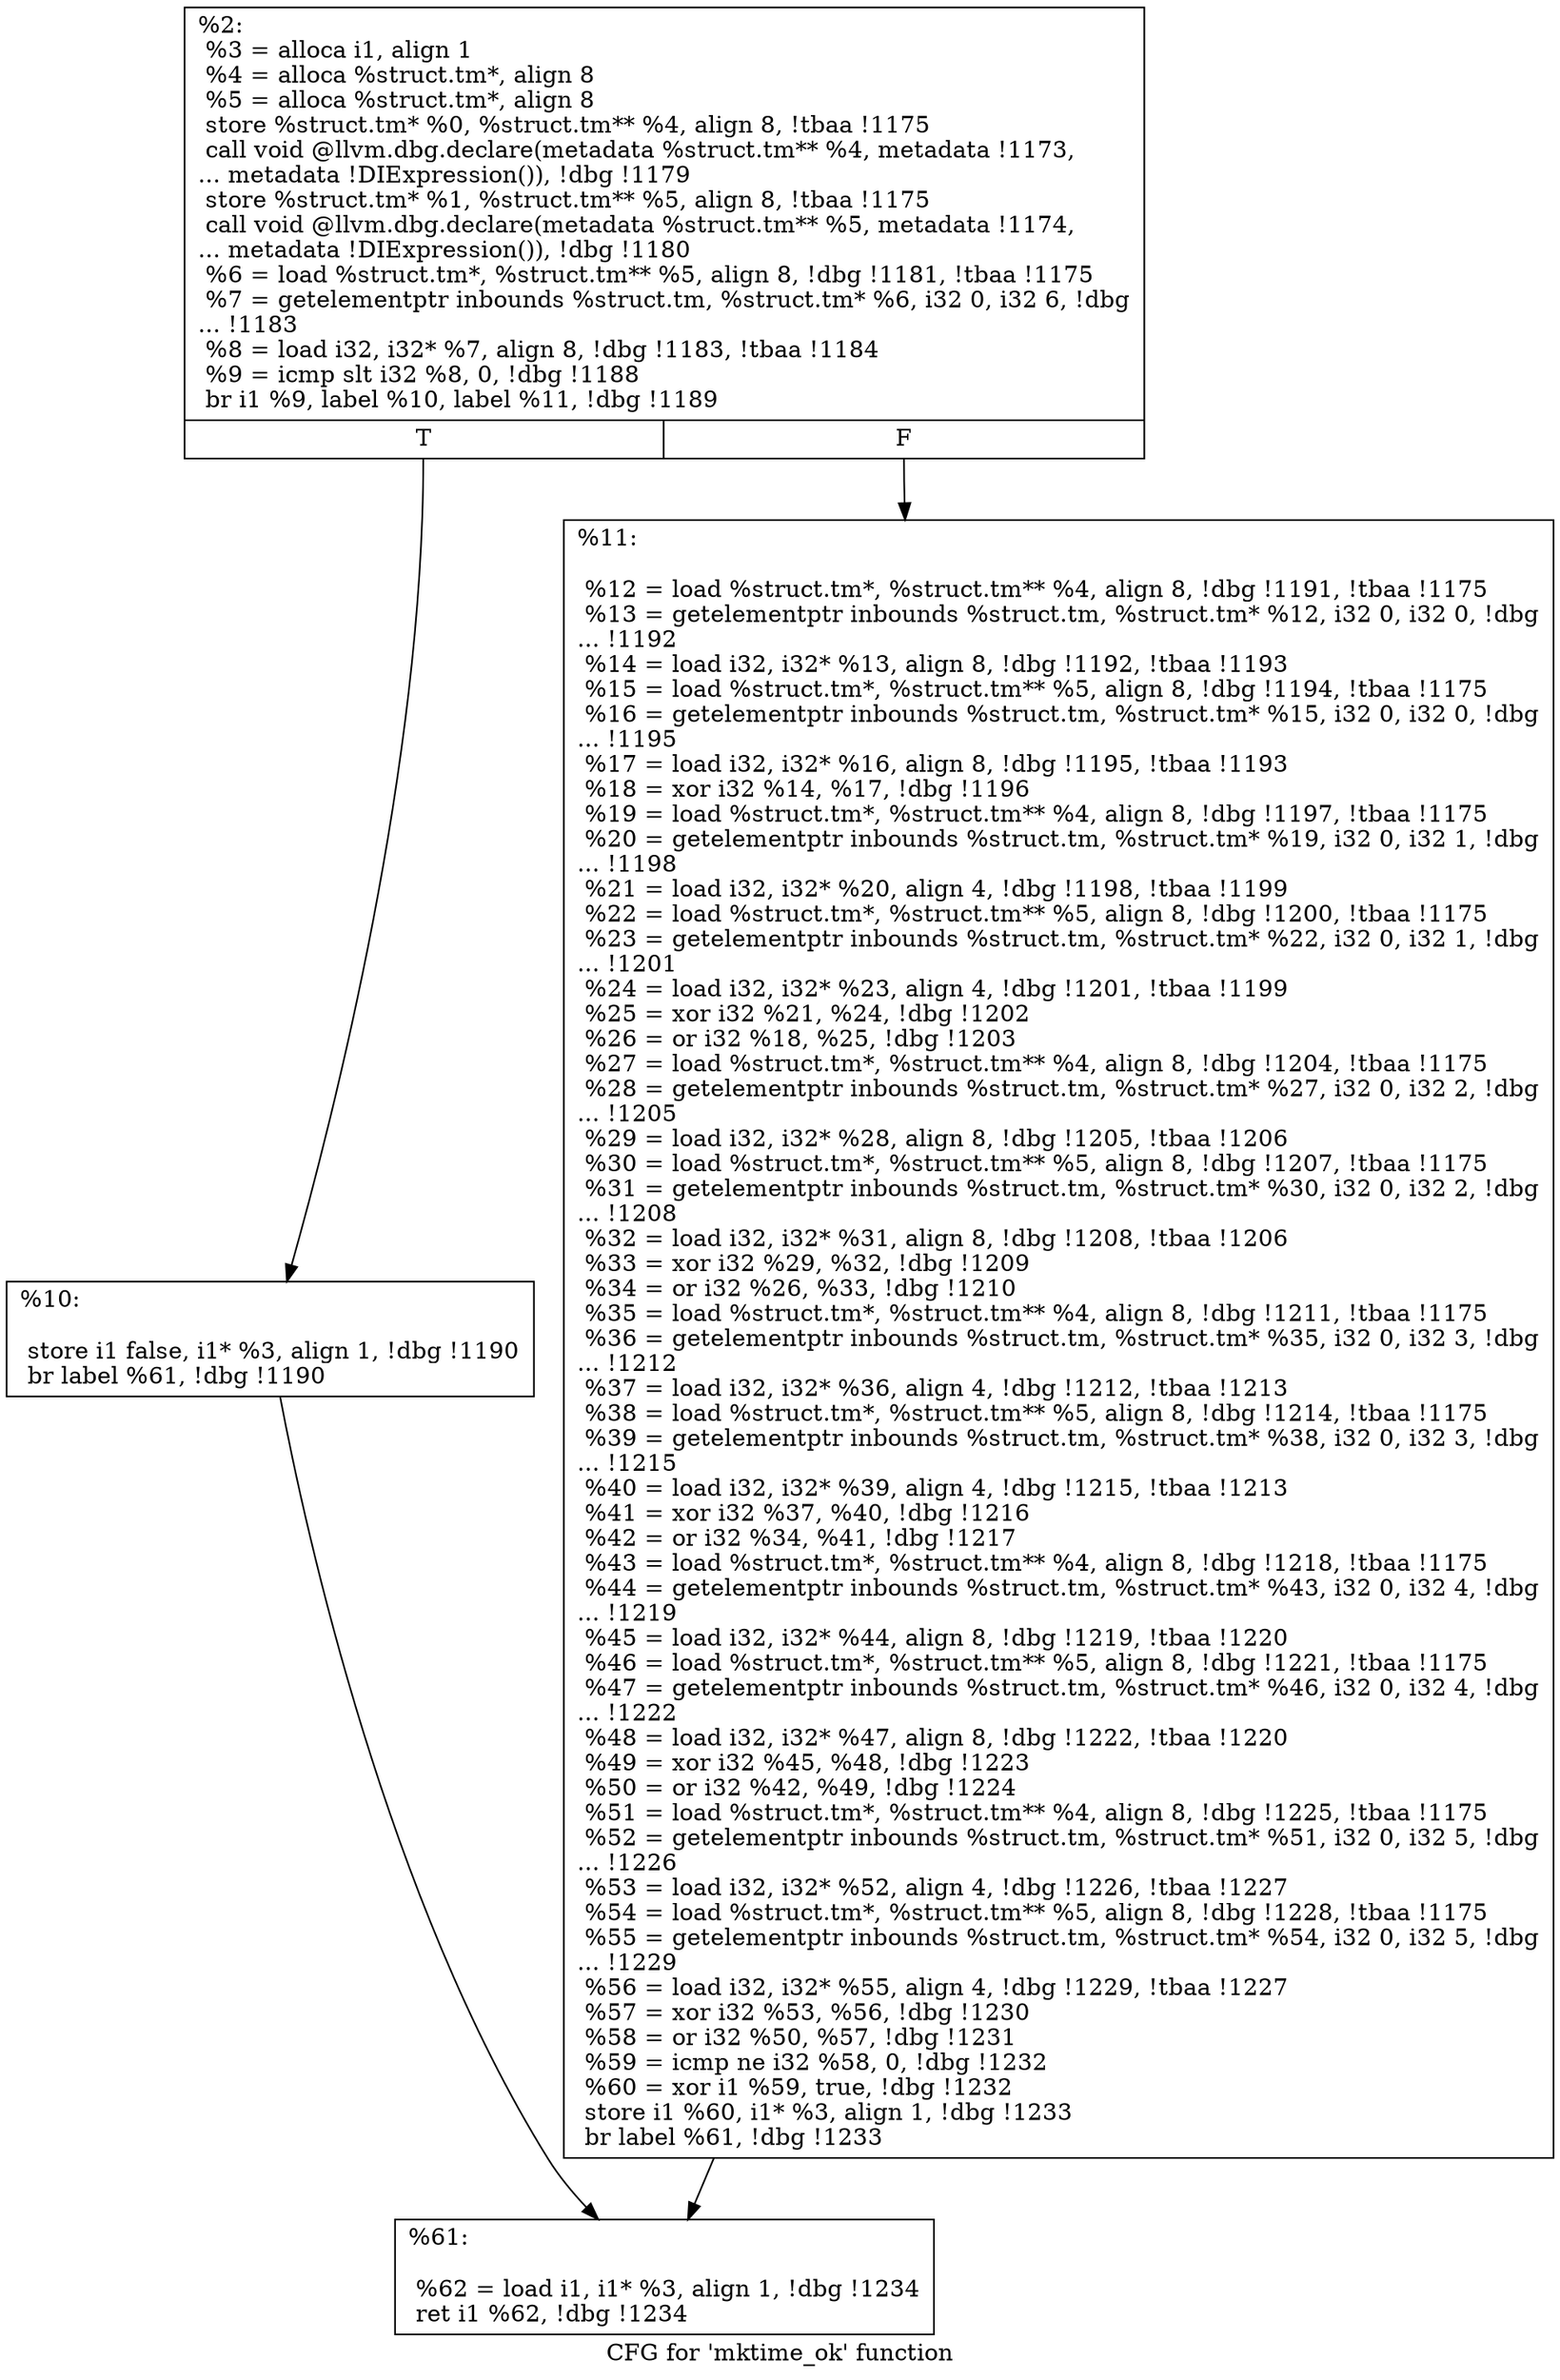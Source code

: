 digraph "CFG for 'mktime_ok' function" {
	label="CFG for 'mktime_ok' function";

	Node0x1deef50 [shape=record,label="{%2:\l  %3 = alloca i1, align 1\l  %4 = alloca %struct.tm*, align 8\l  %5 = alloca %struct.tm*, align 8\l  store %struct.tm* %0, %struct.tm** %4, align 8, !tbaa !1175\l  call void @llvm.dbg.declare(metadata %struct.tm** %4, metadata !1173,\l... metadata !DIExpression()), !dbg !1179\l  store %struct.tm* %1, %struct.tm** %5, align 8, !tbaa !1175\l  call void @llvm.dbg.declare(metadata %struct.tm** %5, metadata !1174,\l... metadata !DIExpression()), !dbg !1180\l  %6 = load %struct.tm*, %struct.tm** %5, align 8, !dbg !1181, !tbaa !1175\l  %7 = getelementptr inbounds %struct.tm, %struct.tm* %6, i32 0, i32 6, !dbg\l... !1183\l  %8 = load i32, i32* %7, align 8, !dbg !1183, !tbaa !1184\l  %9 = icmp slt i32 %8, 0, !dbg !1188\l  br i1 %9, label %10, label %11, !dbg !1189\l|{<s0>T|<s1>F}}"];
	Node0x1deef50:s0 -> Node0x1df02e0;
	Node0x1deef50:s1 -> Node0x1df0330;
	Node0x1df02e0 [shape=record,label="{%10:\l\l  store i1 false, i1* %3, align 1, !dbg !1190\l  br label %61, !dbg !1190\l}"];
	Node0x1df02e0 -> Node0x1df0380;
	Node0x1df0330 [shape=record,label="{%11:\l\l  %12 = load %struct.tm*, %struct.tm** %4, align 8, !dbg !1191, !tbaa !1175\l  %13 = getelementptr inbounds %struct.tm, %struct.tm* %12, i32 0, i32 0, !dbg\l... !1192\l  %14 = load i32, i32* %13, align 8, !dbg !1192, !tbaa !1193\l  %15 = load %struct.tm*, %struct.tm** %5, align 8, !dbg !1194, !tbaa !1175\l  %16 = getelementptr inbounds %struct.tm, %struct.tm* %15, i32 0, i32 0, !dbg\l... !1195\l  %17 = load i32, i32* %16, align 8, !dbg !1195, !tbaa !1193\l  %18 = xor i32 %14, %17, !dbg !1196\l  %19 = load %struct.tm*, %struct.tm** %4, align 8, !dbg !1197, !tbaa !1175\l  %20 = getelementptr inbounds %struct.tm, %struct.tm* %19, i32 0, i32 1, !dbg\l... !1198\l  %21 = load i32, i32* %20, align 4, !dbg !1198, !tbaa !1199\l  %22 = load %struct.tm*, %struct.tm** %5, align 8, !dbg !1200, !tbaa !1175\l  %23 = getelementptr inbounds %struct.tm, %struct.tm* %22, i32 0, i32 1, !dbg\l... !1201\l  %24 = load i32, i32* %23, align 4, !dbg !1201, !tbaa !1199\l  %25 = xor i32 %21, %24, !dbg !1202\l  %26 = or i32 %18, %25, !dbg !1203\l  %27 = load %struct.tm*, %struct.tm** %4, align 8, !dbg !1204, !tbaa !1175\l  %28 = getelementptr inbounds %struct.tm, %struct.tm* %27, i32 0, i32 2, !dbg\l... !1205\l  %29 = load i32, i32* %28, align 8, !dbg !1205, !tbaa !1206\l  %30 = load %struct.tm*, %struct.tm** %5, align 8, !dbg !1207, !tbaa !1175\l  %31 = getelementptr inbounds %struct.tm, %struct.tm* %30, i32 0, i32 2, !dbg\l... !1208\l  %32 = load i32, i32* %31, align 8, !dbg !1208, !tbaa !1206\l  %33 = xor i32 %29, %32, !dbg !1209\l  %34 = or i32 %26, %33, !dbg !1210\l  %35 = load %struct.tm*, %struct.tm** %4, align 8, !dbg !1211, !tbaa !1175\l  %36 = getelementptr inbounds %struct.tm, %struct.tm* %35, i32 0, i32 3, !dbg\l... !1212\l  %37 = load i32, i32* %36, align 4, !dbg !1212, !tbaa !1213\l  %38 = load %struct.tm*, %struct.tm** %5, align 8, !dbg !1214, !tbaa !1175\l  %39 = getelementptr inbounds %struct.tm, %struct.tm* %38, i32 0, i32 3, !dbg\l... !1215\l  %40 = load i32, i32* %39, align 4, !dbg !1215, !tbaa !1213\l  %41 = xor i32 %37, %40, !dbg !1216\l  %42 = or i32 %34, %41, !dbg !1217\l  %43 = load %struct.tm*, %struct.tm** %4, align 8, !dbg !1218, !tbaa !1175\l  %44 = getelementptr inbounds %struct.tm, %struct.tm* %43, i32 0, i32 4, !dbg\l... !1219\l  %45 = load i32, i32* %44, align 8, !dbg !1219, !tbaa !1220\l  %46 = load %struct.tm*, %struct.tm** %5, align 8, !dbg !1221, !tbaa !1175\l  %47 = getelementptr inbounds %struct.tm, %struct.tm* %46, i32 0, i32 4, !dbg\l... !1222\l  %48 = load i32, i32* %47, align 8, !dbg !1222, !tbaa !1220\l  %49 = xor i32 %45, %48, !dbg !1223\l  %50 = or i32 %42, %49, !dbg !1224\l  %51 = load %struct.tm*, %struct.tm** %4, align 8, !dbg !1225, !tbaa !1175\l  %52 = getelementptr inbounds %struct.tm, %struct.tm* %51, i32 0, i32 5, !dbg\l... !1226\l  %53 = load i32, i32* %52, align 4, !dbg !1226, !tbaa !1227\l  %54 = load %struct.tm*, %struct.tm** %5, align 8, !dbg !1228, !tbaa !1175\l  %55 = getelementptr inbounds %struct.tm, %struct.tm* %54, i32 0, i32 5, !dbg\l... !1229\l  %56 = load i32, i32* %55, align 4, !dbg !1229, !tbaa !1227\l  %57 = xor i32 %53, %56, !dbg !1230\l  %58 = or i32 %50, %57, !dbg !1231\l  %59 = icmp ne i32 %58, 0, !dbg !1232\l  %60 = xor i1 %59, true, !dbg !1232\l  store i1 %60, i1* %3, align 1, !dbg !1233\l  br label %61, !dbg !1233\l}"];
	Node0x1df0330 -> Node0x1df0380;
	Node0x1df0380 [shape=record,label="{%61:\l\l  %62 = load i1, i1* %3, align 1, !dbg !1234\l  ret i1 %62, !dbg !1234\l}"];
}
